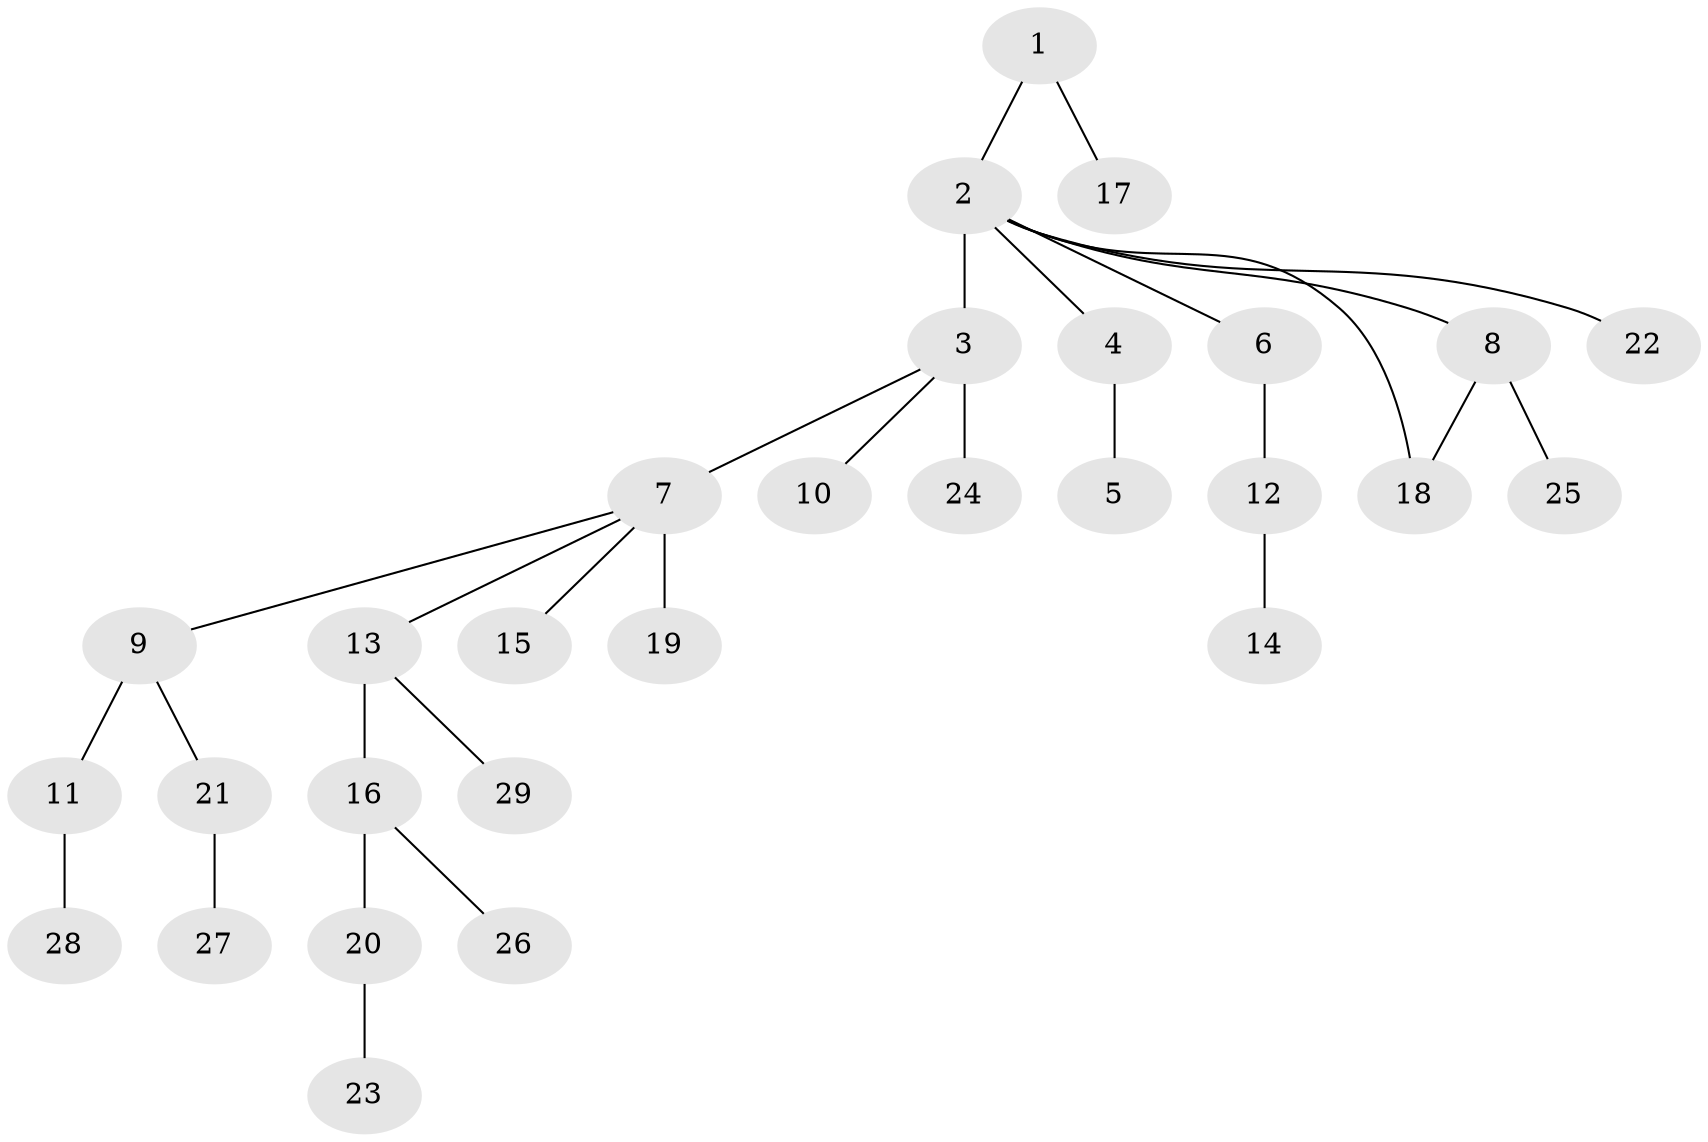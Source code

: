 // original degree distribution, {5: 0.05555555555555555, 15: 0.011111111111111112, 2: 0.2, 1: 0.6111111111111112, 4: 0.044444444444444446, 3: 0.044444444444444446, 9: 0.011111111111111112, 6: 0.022222222222222223}
// Generated by graph-tools (version 1.1) at 2025/50/03/04/25 22:50:09]
// undirected, 29 vertices, 29 edges
graph export_dot {
  node [color=gray90,style=filled];
  1;
  2;
  3;
  4;
  5;
  6;
  7;
  8;
  9;
  10;
  11;
  12;
  13;
  14;
  15;
  16;
  17;
  18;
  19;
  20;
  21;
  22;
  23;
  24;
  25;
  26;
  27;
  28;
  29;
  1 -- 2 [weight=1.0];
  1 -- 17 [weight=1.0];
  2 -- 3 [weight=7.0];
  2 -- 4 [weight=1.0];
  2 -- 6 [weight=1.0];
  2 -- 8 [weight=1.0];
  2 -- 18 [weight=1.0];
  2 -- 22 [weight=1.0];
  3 -- 7 [weight=1.0];
  3 -- 10 [weight=1.0];
  3 -- 24 [weight=1.0];
  4 -- 5 [weight=3.0];
  6 -- 12 [weight=1.0];
  7 -- 9 [weight=1.0];
  7 -- 13 [weight=1.0];
  7 -- 15 [weight=1.0];
  7 -- 19 [weight=4.0];
  8 -- 18 [weight=1.0];
  8 -- 25 [weight=1.0];
  9 -- 11 [weight=2.0];
  9 -- 21 [weight=1.0];
  11 -- 28 [weight=1.0];
  12 -- 14 [weight=1.0];
  13 -- 16 [weight=1.0];
  13 -- 29 [weight=1.0];
  16 -- 20 [weight=1.0];
  16 -- 26 [weight=1.0];
  20 -- 23 [weight=1.0];
  21 -- 27 [weight=1.0];
}
